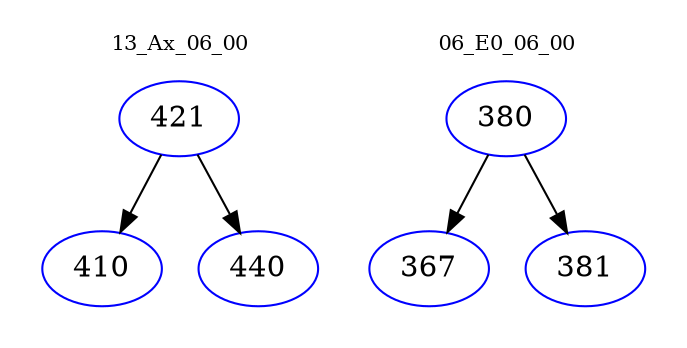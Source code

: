 digraph{
subgraph cluster_0 {
color = white
label = "13_Ax_06_00";
fontsize=10;
T0_421 [label="421", color="blue"]
T0_421 -> T0_410 [color="black"]
T0_410 [label="410", color="blue"]
T0_421 -> T0_440 [color="black"]
T0_440 [label="440", color="blue"]
}
subgraph cluster_1 {
color = white
label = "06_E0_06_00";
fontsize=10;
T1_380 [label="380", color="blue"]
T1_380 -> T1_367 [color="black"]
T1_367 [label="367", color="blue"]
T1_380 -> T1_381 [color="black"]
T1_381 [label="381", color="blue"]
}
}
